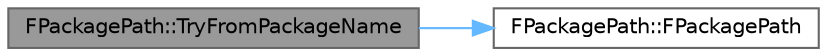 digraph "FPackagePath::TryFromPackageName"
{
 // INTERACTIVE_SVG=YES
 // LATEX_PDF_SIZE
  bgcolor="transparent";
  edge [fontname=Helvetica,fontsize=10,labelfontname=Helvetica,labelfontsize=10];
  node [fontname=Helvetica,fontsize=10,shape=box,height=0.2,width=0.4];
  rankdir="LR";
  Node1 [id="Node000001",label="FPackagePath::TryFromPackageName",height=0.2,width=0.4,color="gray40", fillcolor="grey60", style="filled", fontcolor="black",tooltip=" "];
  Node1 -> Node2 [id="edge1_Node000001_Node000002",color="steelblue1",style="solid",tooltip=" "];
  Node2 [id="Node000002",label="FPackagePath::FPackagePath",height=0.2,width=0.4,color="grey40", fillcolor="white", style="filled",URL="$df/d6b/classFPackagePath.html#adba5f2788b5ac4c9213d6e957e1ae3c1",tooltip="Construct an empty PackagePath."];
}
